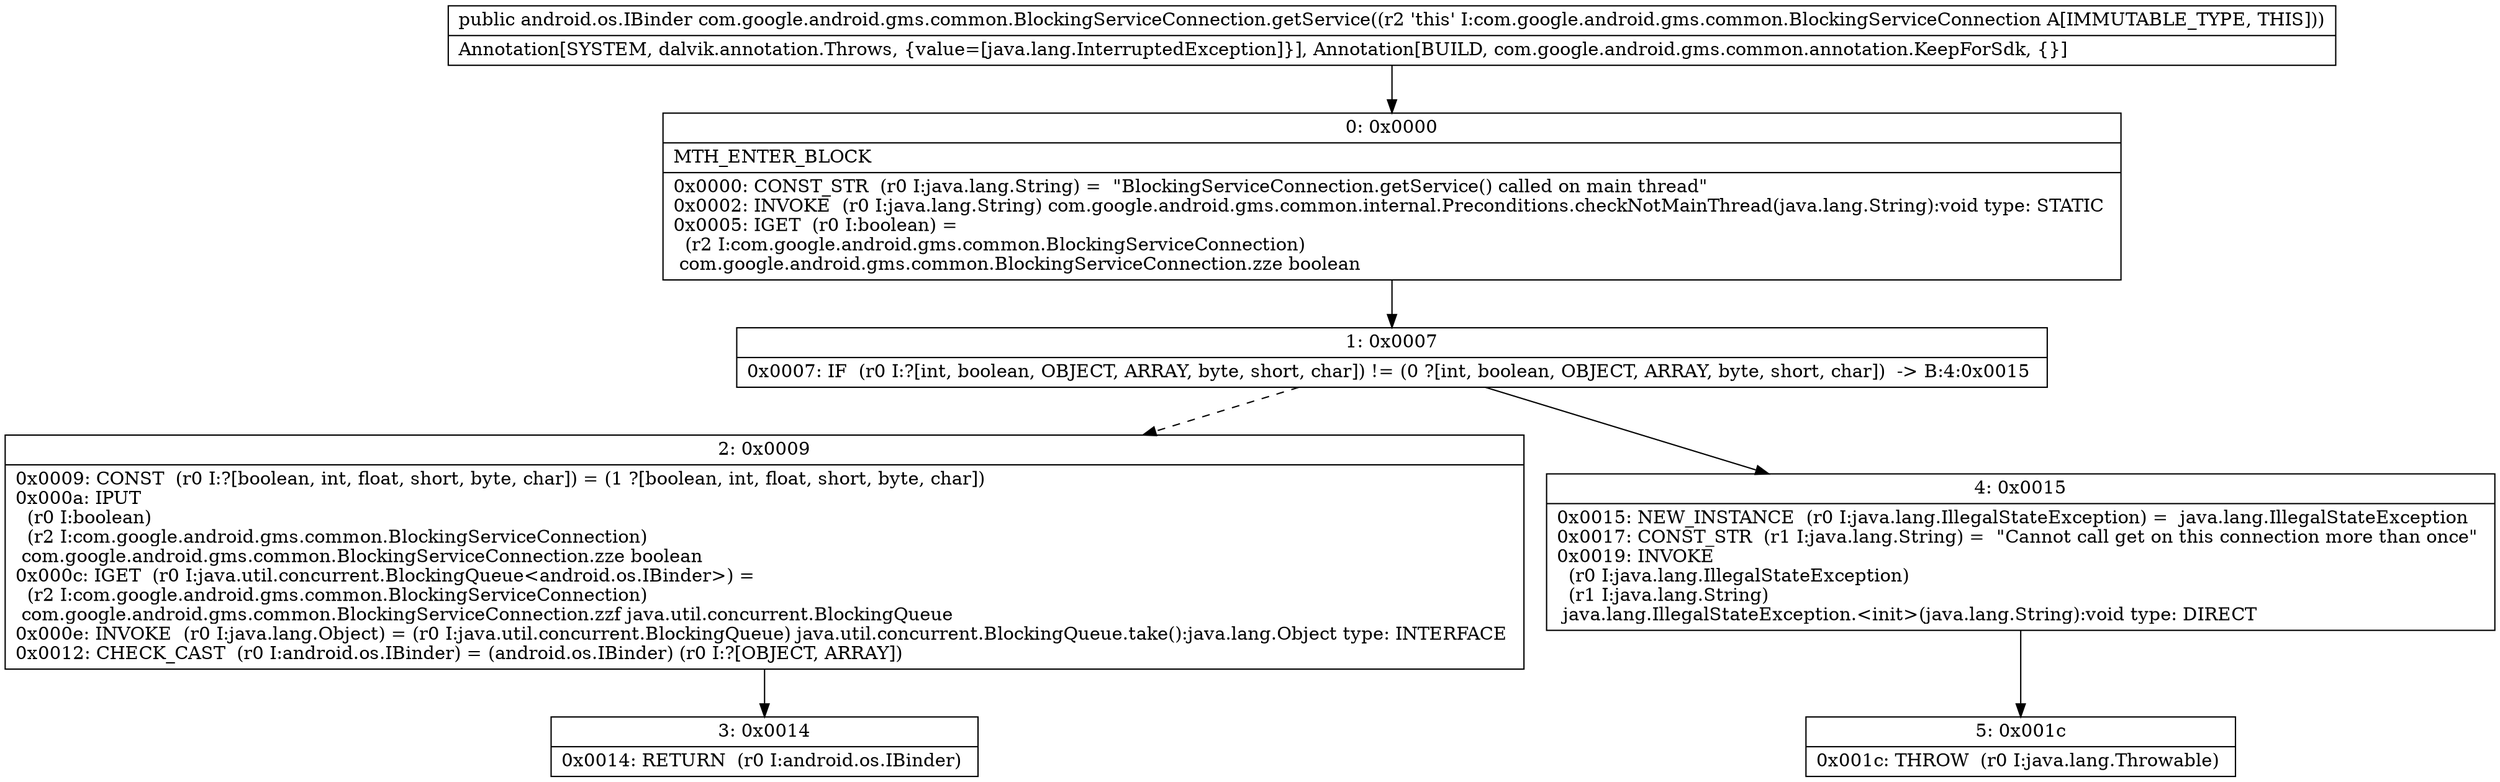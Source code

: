 digraph "CFG forcom.google.android.gms.common.BlockingServiceConnection.getService()Landroid\/os\/IBinder;" {
Node_0 [shape=record,label="{0\:\ 0x0000|MTH_ENTER_BLOCK\l|0x0000: CONST_STR  (r0 I:java.lang.String) =  \"BlockingServiceConnection.getService() called on main thread\" \l0x0002: INVOKE  (r0 I:java.lang.String) com.google.android.gms.common.internal.Preconditions.checkNotMainThread(java.lang.String):void type: STATIC \l0x0005: IGET  (r0 I:boolean) = \l  (r2 I:com.google.android.gms.common.BlockingServiceConnection)\l com.google.android.gms.common.BlockingServiceConnection.zze boolean \l}"];
Node_1 [shape=record,label="{1\:\ 0x0007|0x0007: IF  (r0 I:?[int, boolean, OBJECT, ARRAY, byte, short, char]) != (0 ?[int, boolean, OBJECT, ARRAY, byte, short, char])  \-\> B:4:0x0015 \l}"];
Node_2 [shape=record,label="{2\:\ 0x0009|0x0009: CONST  (r0 I:?[boolean, int, float, short, byte, char]) = (1 ?[boolean, int, float, short, byte, char]) \l0x000a: IPUT  \l  (r0 I:boolean)\l  (r2 I:com.google.android.gms.common.BlockingServiceConnection)\l com.google.android.gms.common.BlockingServiceConnection.zze boolean \l0x000c: IGET  (r0 I:java.util.concurrent.BlockingQueue\<android.os.IBinder\>) = \l  (r2 I:com.google.android.gms.common.BlockingServiceConnection)\l com.google.android.gms.common.BlockingServiceConnection.zzf java.util.concurrent.BlockingQueue \l0x000e: INVOKE  (r0 I:java.lang.Object) = (r0 I:java.util.concurrent.BlockingQueue) java.util.concurrent.BlockingQueue.take():java.lang.Object type: INTERFACE \l0x0012: CHECK_CAST  (r0 I:android.os.IBinder) = (android.os.IBinder) (r0 I:?[OBJECT, ARRAY]) \l}"];
Node_3 [shape=record,label="{3\:\ 0x0014|0x0014: RETURN  (r0 I:android.os.IBinder) \l}"];
Node_4 [shape=record,label="{4\:\ 0x0015|0x0015: NEW_INSTANCE  (r0 I:java.lang.IllegalStateException) =  java.lang.IllegalStateException \l0x0017: CONST_STR  (r1 I:java.lang.String) =  \"Cannot call get on this connection more than once\" \l0x0019: INVOKE  \l  (r0 I:java.lang.IllegalStateException)\l  (r1 I:java.lang.String)\l java.lang.IllegalStateException.\<init\>(java.lang.String):void type: DIRECT \l}"];
Node_5 [shape=record,label="{5\:\ 0x001c|0x001c: THROW  (r0 I:java.lang.Throwable) \l}"];
MethodNode[shape=record,label="{public android.os.IBinder com.google.android.gms.common.BlockingServiceConnection.getService((r2 'this' I:com.google.android.gms.common.BlockingServiceConnection A[IMMUTABLE_TYPE, THIS]))  | Annotation[SYSTEM, dalvik.annotation.Throws, \{value=[java.lang.InterruptedException]\}], Annotation[BUILD, com.google.android.gms.common.annotation.KeepForSdk, \{\}]\l}"];
MethodNode -> Node_0;
Node_0 -> Node_1;
Node_1 -> Node_2[style=dashed];
Node_1 -> Node_4;
Node_2 -> Node_3;
Node_4 -> Node_5;
}

